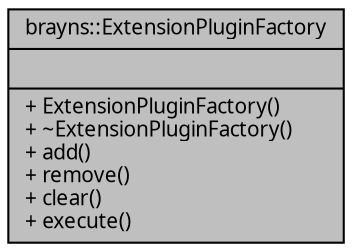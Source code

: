 digraph "brayns::ExtensionPluginFactory"
{
  edge [fontname="Sans",fontsize="10",labelfontname="Sans",labelfontsize="10"];
  node [fontname="Sans",fontsize="10",shape=record];
  Node1 [label="{brayns::ExtensionPluginFactory\n||+ ExtensionPluginFactory()\l+ ~ExtensionPluginFactory()\l+ add()\l+ remove()\l+ clear()\l+ execute()\l}",height=0.2,width=0.4,color="black", fillcolor="grey75", style="filled" fontcolor="black"];
}
